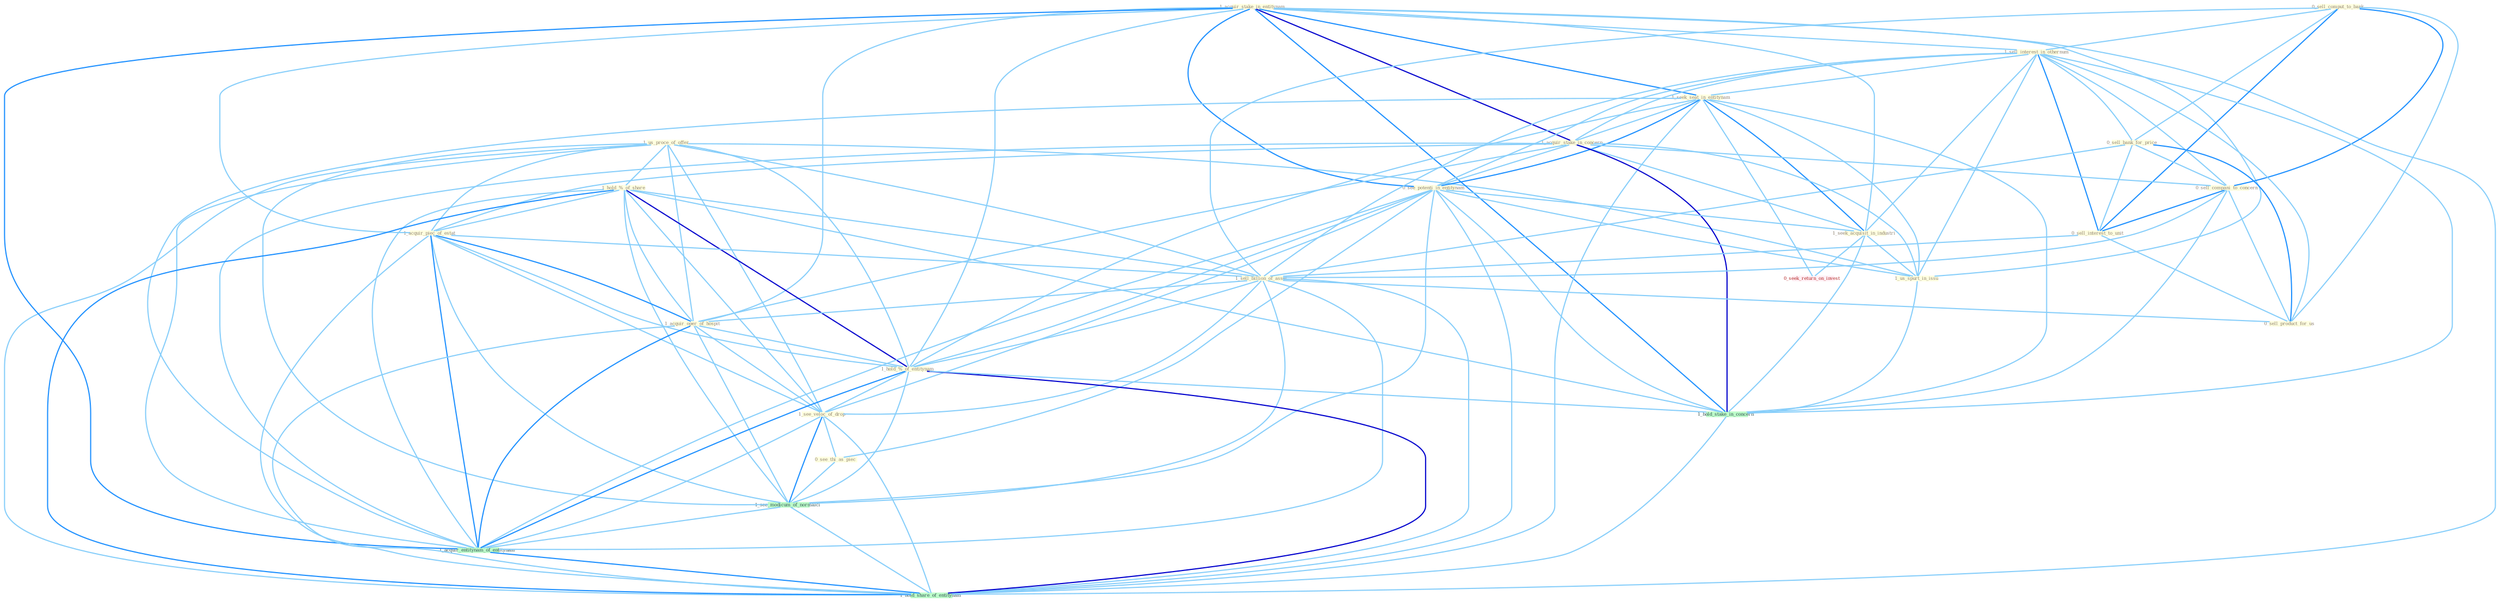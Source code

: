 Graph G{ 
    node
    [shape=polygon,style=filled,width=.5,height=.06,color="#BDFCC9",fixedsize=true,fontsize=4,
    fontcolor="#2f4f4f"];
    {node
    [color="#ffffe0", fontcolor="#8b7d6b"] "1_us_proce_of_offer " "1_acquir_stake_in_entitynam " "0_sell_comput_to_bank " "1_sell_interest_in_othernum " "0_sell_bank_for_price " "1_seek_seat_in_entitynam " "1_acquir_stake_in_concern " "1_hold_%_of_share " "0_see_potenti_in_entitynam " "0_sell_compani_to_concern " "1_acquir_piec_of_estat " "1_seek_acquisit_in_industri " "0_sell_interest_to_unit " "1_sell_billion_of_asset " "1_acquir_oper_of_hospit " "1_hold_%_of_entitynam " "1_us_spurt_in_issu " "0_sell_product_for_us " "1_see_veloc_of_drop " "0_see_thi_as_piec "}
{node [color="#fff0f5", fontcolor="#b22222"] "0_seek_return_on_invest "}
edge [color="#B0E2FF"];

	"1_us_proce_of_offer " -- "1_hold_%_of_share " [w="1", color="#87cefa" ];
	"1_us_proce_of_offer " -- "1_acquir_piec_of_estat " [w="1", color="#87cefa" ];
	"1_us_proce_of_offer " -- "1_sell_billion_of_asset " [w="1", color="#87cefa" ];
	"1_us_proce_of_offer " -- "1_acquir_oper_of_hospit " [w="1", color="#87cefa" ];
	"1_us_proce_of_offer " -- "1_hold_%_of_entitynam " [w="1", color="#87cefa" ];
	"1_us_proce_of_offer " -- "1_us_spurt_in_issu " [w="1", color="#87cefa" ];
	"1_us_proce_of_offer " -- "1_see_veloc_of_drop " [w="1", color="#87cefa" ];
	"1_us_proce_of_offer " -- "1_see_modicum_of_normalci " [w="1", color="#87cefa" ];
	"1_us_proce_of_offer " -- "1_acquir_entitynam_of_entitynam " [w="1", color="#87cefa" ];
	"1_us_proce_of_offer " -- "1_hold_share_of_entitynam " [w="1", color="#87cefa" ];
	"1_acquir_stake_in_entitynam " -- "1_sell_interest_in_othernum " [w="1", color="#87cefa" ];
	"1_acquir_stake_in_entitynam " -- "1_seek_seat_in_entitynam " [w="2", color="#1e90ff" , len=0.8];
	"1_acquir_stake_in_entitynam " -- "1_acquir_stake_in_concern " [w="3", color="#0000cd" , len=0.6];
	"1_acquir_stake_in_entitynam " -- "0_see_potenti_in_entitynam " [w="2", color="#1e90ff" , len=0.8];
	"1_acquir_stake_in_entitynam " -- "1_acquir_piec_of_estat " [w="1", color="#87cefa" ];
	"1_acquir_stake_in_entitynam " -- "1_seek_acquisit_in_industri " [w="1", color="#87cefa" ];
	"1_acquir_stake_in_entitynam " -- "1_acquir_oper_of_hospit " [w="1", color="#87cefa" ];
	"1_acquir_stake_in_entitynam " -- "1_hold_%_of_entitynam " [w="1", color="#87cefa" ];
	"1_acquir_stake_in_entitynam " -- "1_us_spurt_in_issu " [w="1", color="#87cefa" ];
	"1_acquir_stake_in_entitynam " -- "1_hold_stake_in_concern " [w="2", color="#1e90ff" , len=0.8];
	"1_acquir_stake_in_entitynam " -- "1_acquir_entitynam_of_entitynam " [w="2", color="#1e90ff" , len=0.8];
	"1_acquir_stake_in_entitynam " -- "1_hold_share_of_entitynam " [w="1", color="#87cefa" ];
	"0_sell_comput_to_bank " -- "1_sell_interest_in_othernum " [w="1", color="#87cefa" ];
	"0_sell_comput_to_bank " -- "0_sell_bank_for_price " [w="1", color="#87cefa" ];
	"0_sell_comput_to_bank " -- "0_sell_compani_to_concern " [w="2", color="#1e90ff" , len=0.8];
	"0_sell_comput_to_bank " -- "0_sell_interest_to_unit " [w="2", color="#1e90ff" , len=0.8];
	"0_sell_comput_to_bank " -- "1_sell_billion_of_asset " [w="1", color="#87cefa" ];
	"0_sell_comput_to_bank " -- "0_sell_product_for_us " [w="1", color="#87cefa" ];
	"1_sell_interest_in_othernum " -- "0_sell_bank_for_price " [w="1", color="#87cefa" ];
	"1_sell_interest_in_othernum " -- "1_seek_seat_in_entitynam " [w="1", color="#87cefa" ];
	"1_sell_interest_in_othernum " -- "1_acquir_stake_in_concern " [w="1", color="#87cefa" ];
	"1_sell_interest_in_othernum " -- "0_see_potenti_in_entitynam " [w="1", color="#87cefa" ];
	"1_sell_interest_in_othernum " -- "0_sell_compani_to_concern " [w="1", color="#87cefa" ];
	"1_sell_interest_in_othernum " -- "1_seek_acquisit_in_industri " [w="1", color="#87cefa" ];
	"1_sell_interest_in_othernum " -- "0_sell_interest_to_unit " [w="2", color="#1e90ff" , len=0.8];
	"1_sell_interest_in_othernum " -- "1_sell_billion_of_asset " [w="1", color="#87cefa" ];
	"1_sell_interest_in_othernum " -- "1_us_spurt_in_issu " [w="1", color="#87cefa" ];
	"1_sell_interest_in_othernum " -- "0_sell_product_for_us " [w="1", color="#87cefa" ];
	"1_sell_interest_in_othernum " -- "1_hold_stake_in_concern " [w="1", color="#87cefa" ];
	"0_sell_bank_for_price " -- "0_sell_compani_to_concern " [w="1", color="#87cefa" ];
	"0_sell_bank_for_price " -- "0_sell_interest_to_unit " [w="1", color="#87cefa" ];
	"0_sell_bank_for_price " -- "1_sell_billion_of_asset " [w="1", color="#87cefa" ];
	"0_sell_bank_for_price " -- "0_sell_product_for_us " [w="2", color="#1e90ff" , len=0.8];
	"1_seek_seat_in_entitynam " -- "1_acquir_stake_in_concern " [w="1", color="#87cefa" ];
	"1_seek_seat_in_entitynam " -- "0_see_potenti_in_entitynam " [w="2", color="#1e90ff" , len=0.8];
	"1_seek_seat_in_entitynam " -- "1_seek_acquisit_in_industri " [w="2", color="#1e90ff" , len=0.8];
	"1_seek_seat_in_entitynam " -- "1_hold_%_of_entitynam " [w="1", color="#87cefa" ];
	"1_seek_seat_in_entitynam " -- "1_us_spurt_in_issu " [w="1", color="#87cefa" ];
	"1_seek_seat_in_entitynam " -- "1_hold_stake_in_concern " [w="1", color="#87cefa" ];
	"1_seek_seat_in_entitynam " -- "0_seek_return_on_invest " [w="1", color="#87cefa" ];
	"1_seek_seat_in_entitynam " -- "1_acquir_entitynam_of_entitynam " [w="1", color="#87cefa" ];
	"1_seek_seat_in_entitynam " -- "1_hold_share_of_entitynam " [w="1", color="#87cefa" ];
	"1_acquir_stake_in_concern " -- "0_see_potenti_in_entitynam " [w="1", color="#87cefa" ];
	"1_acquir_stake_in_concern " -- "0_sell_compani_to_concern " [w="1", color="#87cefa" ];
	"1_acquir_stake_in_concern " -- "1_acquir_piec_of_estat " [w="1", color="#87cefa" ];
	"1_acquir_stake_in_concern " -- "1_seek_acquisit_in_industri " [w="1", color="#87cefa" ];
	"1_acquir_stake_in_concern " -- "1_acquir_oper_of_hospit " [w="1", color="#87cefa" ];
	"1_acquir_stake_in_concern " -- "1_us_spurt_in_issu " [w="1", color="#87cefa" ];
	"1_acquir_stake_in_concern " -- "1_hold_stake_in_concern " [w="3", color="#0000cd" , len=0.6];
	"1_acquir_stake_in_concern " -- "1_acquir_entitynam_of_entitynam " [w="1", color="#87cefa" ];
	"1_hold_%_of_share " -- "1_acquir_piec_of_estat " [w="1", color="#87cefa" ];
	"1_hold_%_of_share " -- "1_sell_billion_of_asset " [w="1", color="#87cefa" ];
	"1_hold_%_of_share " -- "1_acquir_oper_of_hospit " [w="1", color="#87cefa" ];
	"1_hold_%_of_share " -- "1_hold_%_of_entitynam " [w="3", color="#0000cd" , len=0.6];
	"1_hold_%_of_share " -- "1_see_veloc_of_drop " [w="1", color="#87cefa" ];
	"1_hold_%_of_share " -- "1_hold_stake_in_concern " [w="1", color="#87cefa" ];
	"1_hold_%_of_share " -- "1_see_modicum_of_normalci " [w="1", color="#87cefa" ];
	"1_hold_%_of_share " -- "1_acquir_entitynam_of_entitynam " [w="1", color="#87cefa" ];
	"1_hold_%_of_share " -- "1_hold_share_of_entitynam " [w="2", color="#1e90ff" , len=0.8];
	"0_see_potenti_in_entitynam " -- "1_seek_acquisit_in_industri " [w="1", color="#87cefa" ];
	"0_see_potenti_in_entitynam " -- "1_hold_%_of_entitynam " [w="1", color="#87cefa" ];
	"0_see_potenti_in_entitynam " -- "1_us_spurt_in_issu " [w="1", color="#87cefa" ];
	"0_see_potenti_in_entitynam " -- "1_see_veloc_of_drop " [w="1", color="#87cefa" ];
	"0_see_potenti_in_entitynam " -- "0_see_thi_as_piec " [w="1", color="#87cefa" ];
	"0_see_potenti_in_entitynam " -- "1_hold_stake_in_concern " [w="1", color="#87cefa" ];
	"0_see_potenti_in_entitynam " -- "1_see_modicum_of_normalci " [w="1", color="#87cefa" ];
	"0_see_potenti_in_entitynam " -- "1_acquir_entitynam_of_entitynam " [w="1", color="#87cefa" ];
	"0_see_potenti_in_entitynam " -- "1_hold_share_of_entitynam " [w="1", color="#87cefa" ];
	"0_sell_compani_to_concern " -- "0_sell_interest_to_unit " [w="2", color="#1e90ff" , len=0.8];
	"0_sell_compani_to_concern " -- "1_sell_billion_of_asset " [w="1", color="#87cefa" ];
	"0_sell_compani_to_concern " -- "0_sell_product_for_us " [w="1", color="#87cefa" ];
	"0_sell_compani_to_concern " -- "1_hold_stake_in_concern " [w="1", color="#87cefa" ];
	"1_acquir_piec_of_estat " -- "1_sell_billion_of_asset " [w="1", color="#87cefa" ];
	"1_acquir_piec_of_estat " -- "1_acquir_oper_of_hospit " [w="2", color="#1e90ff" , len=0.8];
	"1_acquir_piec_of_estat " -- "1_hold_%_of_entitynam " [w="1", color="#87cefa" ];
	"1_acquir_piec_of_estat " -- "1_see_veloc_of_drop " [w="1", color="#87cefa" ];
	"1_acquir_piec_of_estat " -- "1_see_modicum_of_normalci " [w="1", color="#87cefa" ];
	"1_acquir_piec_of_estat " -- "1_acquir_entitynam_of_entitynam " [w="2", color="#1e90ff" , len=0.8];
	"1_acquir_piec_of_estat " -- "1_hold_share_of_entitynam " [w="1", color="#87cefa" ];
	"1_seek_acquisit_in_industri " -- "1_us_spurt_in_issu " [w="1", color="#87cefa" ];
	"1_seek_acquisit_in_industri " -- "1_hold_stake_in_concern " [w="1", color="#87cefa" ];
	"1_seek_acquisit_in_industri " -- "0_seek_return_on_invest " [w="1", color="#87cefa" ];
	"0_sell_interest_to_unit " -- "1_sell_billion_of_asset " [w="1", color="#87cefa" ];
	"0_sell_interest_to_unit " -- "0_sell_product_for_us " [w="1", color="#87cefa" ];
	"1_sell_billion_of_asset " -- "1_acquir_oper_of_hospit " [w="1", color="#87cefa" ];
	"1_sell_billion_of_asset " -- "1_hold_%_of_entitynam " [w="1", color="#87cefa" ];
	"1_sell_billion_of_asset " -- "0_sell_product_for_us " [w="1", color="#87cefa" ];
	"1_sell_billion_of_asset " -- "1_see_veloc_of_drop " [w="1", color="#87cefa" ];
	"1_sell_billion_of_asset " -- "1_see_modicum_of_normalci " [w="1", color="#87cefa" ];
	"1_sell_billion_of_asset " -- "1_acquir_entitynam_of_entitynam " [w="1", color="#87cefa" ];
	"1_sell_billion_of_asset " -- "1_hold_share_of_entitynam " [w="1", color="#87cefa" ];
	"1_acquir_oper_of_hospit " -- "1_hold_%_of_entitynam " [w="1", color="#87cefa" ];
	"1_acquir_oper_of_hospit " -- "1_see_veloc_of_drop " [w="1", color="#87cefa" ];
	"1_acquir_oper_of_hospit " -- "1_see_modicum_of_normalci " [w="1", color="#87cefa" ];
	"1_acquir_oper_of_hospit " -- "1_acquir_entitynam_of_entitynam " [w="2", color="#1e90ff" , len=0.8];
	"1_acquir_oper_of_hospit " -- "1_hold_share_of_entitynam " [w="1", color="#87cefa" ];
	"1_hold_%_of_entitynam " -- "1_see_veloc_of_drop " [w="1", color="#87cefa" ];
	"1_hold_%_of_entitynam " -- "1_hold_stake_in_concern " [w="1", color="#87cefa" ];
	"1_hold_%_of_entitynam " -- "1_see_modicum_of_normalci " [w="1", color="#87cefa" ];
	"1_hold_%_of_entitynam " -- "1_acquir_entitynam_of_entitynam " [w="2", color="#1e90ff" , len=0.8];
	"1_hold_%_of_entitynam " -- "1_hold_share_of_entitynam " [w="3", color="#0000cd" , len=0.6];
	"1_us_spurt_in_issu " -- "1_hold_stake_in_concern " [w="1", color="#87cefa" ];
	"1_see_veloc_of_drop " -- "0_see_thi_as_piec " [w="1", color="#87cefa" ];
	"1_see_veloc_of_drop " -- "1_see_modicum_of_normalci " [w="2", color="#1e90ff" , len=0.8];
	"1_see_veloc_of_drop " -- "1_acquir_entitynam_of_entitynam " [w="1", color="#87cefa" ];
	"1_see_veloc_of_drop " -- "1_hold_share_of_entitynam " [w="1", color="#87cefa" ];
	"0_see_thi_as_piec " -- "1_see_modicum_of_normalci " [w="1", color="#87cefa" ];
	"1_hold_stake_in_concern " -- "1_hold_share_of_entitynam " [w="1", color="#87cefa" ];
	"1_see_modicum_of_normalci " -- "1_acquir_entitynam_of_entitynam " [w="1", color="#87cefa" ];
	"1_see_modicum_of_normalci " -- "1_hold_share_of_entitynam " [w="1", color="#87cefa" ];
	"1_acquir_entitynam_of_entitynam " -- "1_hold_share_of_entitynam " [w="2", color="#1e90ff" , len=0.8];
}